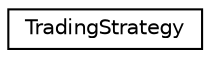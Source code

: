 digraph "Graphical Class Hierarchy"
{
  edge [fontname="Helvetica",fontsize="10",labelfontname="Helvetica",labelfontsize="10"];
  node [fontname="Helvetica",fontsize="10",shape=record];
  rankdir="LR";
  Node0 [label="TradingStrategy",height=0.2,width=0.4,color="black", fillcolor="white", style="filled",URL="$classTradingStrategy.html",tooltip="MiningStrategy class. "];
}
